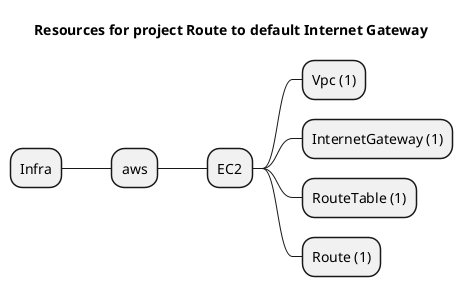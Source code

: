 @startmindmap
title Resources for project Route to default Internet Gateway
skinparam monochrome true
+ Infra
++ aws
+++ EC2
++++ Vpc (1)
++++ InternetGateway (1)
++++ RouteTable (1)
++++ Route (1)
@endmindmap